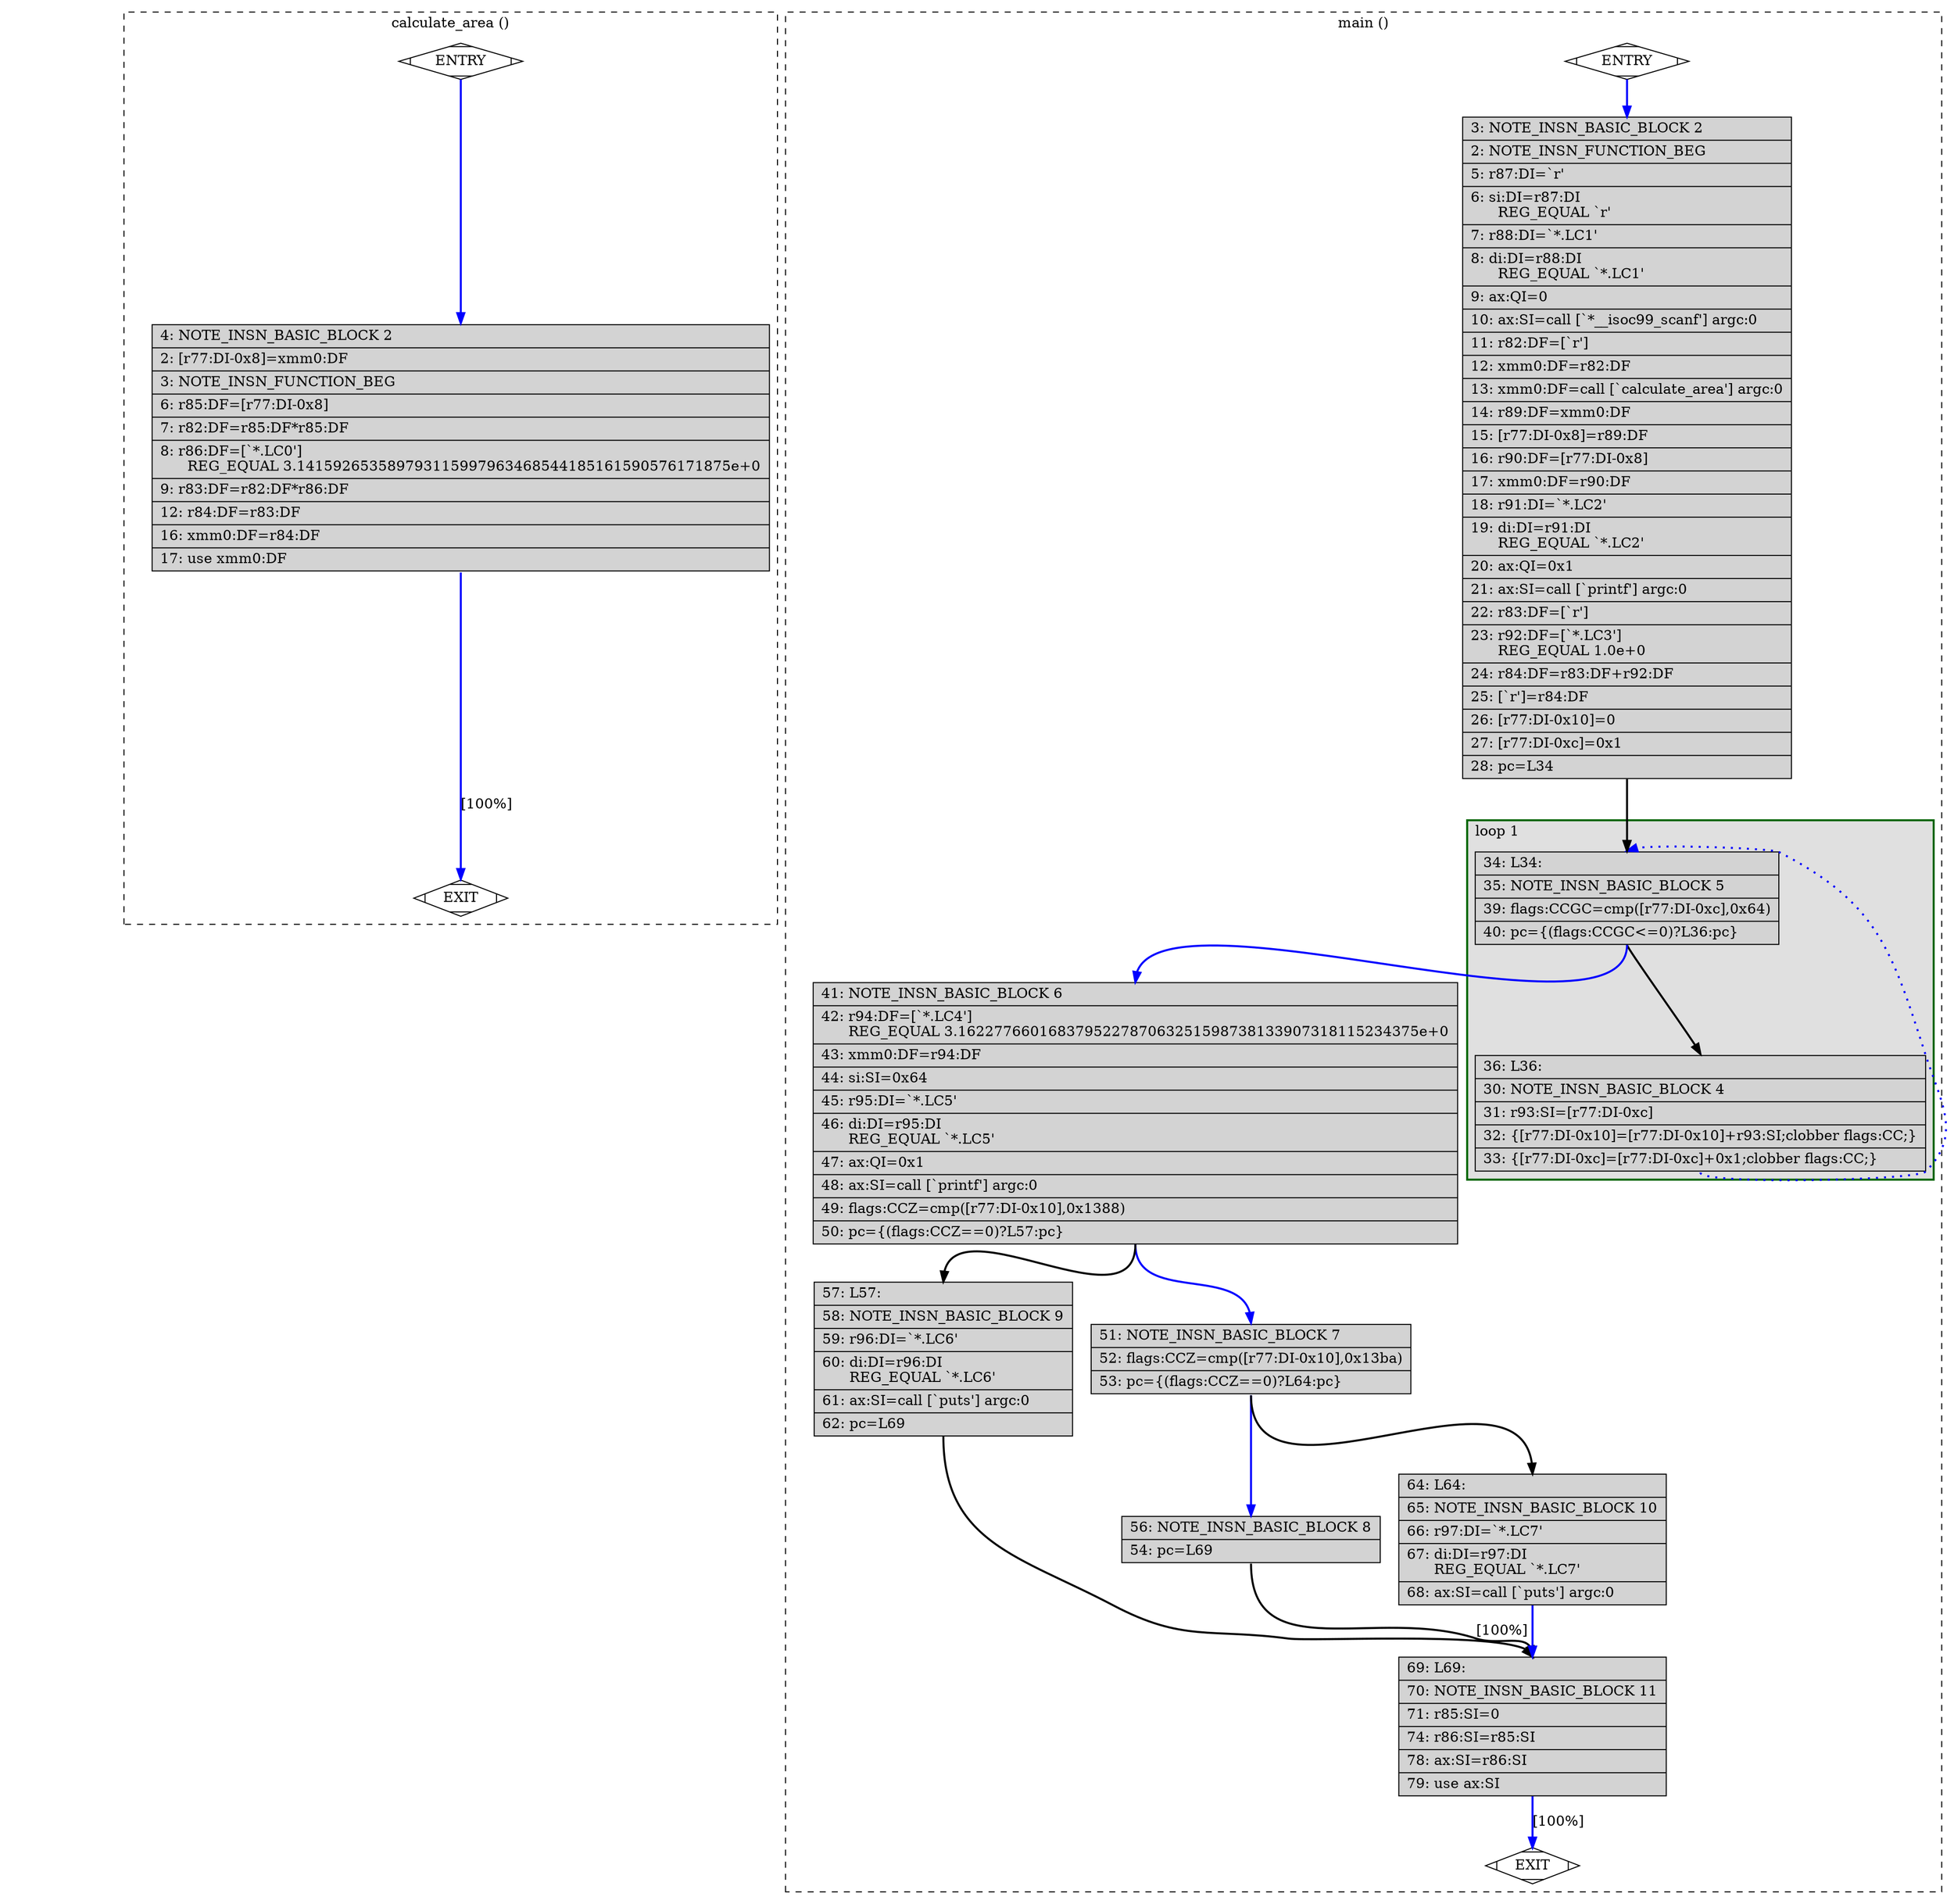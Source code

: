 digraph "a-test.c.245r.expand" {
overlap=false;
subgraph "cluster_calculate_area" {
	style="dashed";
	color="black";
	label="calculate_area ()";
	fn_0_basic_block_0 [shape=Mdiamond,style=filled,fillcolor=white,label="ENTRY"];

	fn_0_basic_block_1 [shape=Mdiamond,style=filled,fillcolor=white,label="EXIT"];

	fn_0_basic_block_2 [shape=record,style=filled,fillcolor=lightgrey,label="{\ \ \ \ 4:\ NOTE_INSN_BASIC_BLOCK\ 2\l\
|\ \ \ \ 2:\ [r77:DI-0x8]=xmm0:DF\l\
|\ \ \ \ 3:\ NOTE_INSN_FUNCTION_BEG\l\
|\ \ \ \ 6:\ r85:DF=[r77:DI-0x8]\l\
|\ \ \ \ 7:\ r82:DF=r85:DF*r85:DF\l\
|\ \ \ \ 8:\ r86:DF=[`*.LC0']\l\
\ \ \ \ \ \ REG_EQUAL\ 3.141592653589793115997963468544185161590576171875e+0\l\
|\ \ \ \ 9:\ r83:DF=r82:DF*r86:DF\l\
|\ \ \ 12:\ r84:DF=r83:DF\l\
|\ \ \ 16:\ xmm0:DF=r84:DF\l\
|\ \ \ 17:\ use\ xmm0:DF\l\
}"];

	fn_0_basic_block_0:s -> fn_0_basic_block_2:n [style="solid,bold",color=blue,weight=100,constraint=true];
	fn_0_basic_block_2:s -> fn_0_basic_block_1:n [style="solid,bold",color=blue,weight=100,constraint=true,label="[100%]"];
	fn_0_basic_block_0:s -> fn_0_basic_block_1:n [style="invis",constraint=true];
}
subgraph "cluster_main" {
	style="dashed";
	color="black";
	label="main ()";
	subgraph cluster_1_1 {
	style="filled";
	color="darkgreen";
	fillcolor="grey88";
	label="loop 1";
	labeljust=l;
	penwidth=2;
	fn_1_basic_block_5 [shape=record,style=filled,fillcolor=lightgrey,label="{\ \ \ 34:\ L34:\l\
|\ \ \ 35:\ NOTE_INSN_BASIC_BLOCK\ 5\l\
|\ \ \ 39:\ flags:CCGC=cmp([r77:DI-0xc],0x64)\l\
|\ \ \ 40:\ pc=\{(flags:CCGC\<=0)?L36:pc\}\l\
}"];

	fn_1_basic_block_4 [shape=record,style=filled,fillcolor=lightgrey,label="{\ \ \ 36:\ L36:\l\
|\ \ \ 30:\ NOTE_INSN_BASIC_BLOCK\ 4\l\
|\ \ \ 31:\ r93:SI=[r77:DI-0xc]\l\
|\ \ \ 32:\ \{[r77:DI-0x10]=[r77:DI-0x10]+r93:SI;clobber\ flags:CC;\}\l\
|\ \ \ 33:\ \{[r77:DI-0xc]=[r77:DI-0xc]+0x1;clobber\ flags:CC;\}\l\
}"];

	}
	fn_1_basic_block_0 [shape=Mdiamond,style=filled,fillcolor=white,label="ENTRY"];

	fn_1_basic_block_1 [shape=Mdiamond,style=filled,fillcolor=white,label="EXIT"];

	fn_1_basic_block_2 [shape=record,style=filled,fillcolor=lightgrey,label="{\ \ \ \ 3:\ NOTE_INSN_BASIC_BLOCK\ 2\l\
|\ \ \ \ 2:\ NOTE_INSN_FUNCTION_BEG\l\
|\ \ \ \ 5:\ r87:DI=`r'\l\
|\ \ \ \ 6:\ si:DI=r87:DI\l\
\ \ \ \ \ \ REG_EQUAL\ `r'\l\
|\ \ \ \ 7:\ r88:DI=`*.LC1'\l\
|\ \ \ \ 8:\ di:DI=r88:DI\l\
\ \ \ \ \ \ REG_EQUAL\ `*.LC1'\l\
|\ \ \ \ 9:\ ax:QI=0\l\
|\ \ \ 10:\ ax:SI=call\ [`*__isoc99_scanf']\ argc:0\l\
|\ \ \ 11:\ r82:DF=[`r']\l\
|\ \ \ 12:\ xmm0:DF=r82:DF\l\
|\ \ \ 13:\ xmm0:DF=call\ [`calculate_area']\ argc:0\l\
|\ \ \ 14:\ r89:DF=xmm0:DF\l\
|\ \ \ 15:\ [r77:DI-0x8]=r89:DF\l\
|\ \ \ 16:\ r90:DF=[r77:DI-0x8]\l\
|\ \ \ 17:\ xmm0:DF=r90:DF\l\
|\ \ \ 18:\ r91:DI=`*.LC2'\l\
|\ \ \ 19:\ di:DI=r91:DI\l\
\ \ \ \ \ \ REG_EQUAL\ `*.LC2'\l\
|\ \ \ 20:\ ax:QI=0x1\l\
|\ \ \ 21:\ ax:SI=call\ [`printf']\ argc:0\l\
|\ \ \ 22:\ r83:DF=[`r']\l\
|\ \ \ 23:\ r92:DF=[`*.LC3']\l\
\ \ \ \ \ \ REG_EQUAL\ 1.0e+0\l\
|\ \ \ 24:\ r84:DF=r83:DF+r92:DF\l\
|\ \ \ 25:\ [`r']=r84:DF\l\
|\ \ \ 26:\ [r77:DI-0x10]=0\l\
|\ \ \ 27:\ [r77:DI-0xc]=0x1\l\
|\ \ \ 28:\ pc=L34\l\
}"];

	fn_1_basic_block_6 [shape=record,style=filled,fillcolor=lightgrey,label="{\ \ \ 41:\ NOTE_INSN_BASIC_BLOCK\ 6\l\
|\ \ \ 42:\ r94:DF=[`*.LC4']\l\
\ \ \ \ \ \ REG_EQUAL\ 3.162277660168379522787063251598738133907318115234375e+0\l\
|\ \ \ 43:\ xmm0:DF=r94:DF\l\
|\ \ \ 44:\ si:SI=0x64\l\
|\ \ \ 45:\ r95:DI=`*.LC5'\l\
|\ \ \ 46:\ di:DI=r95:DI\l\
\ \ \ \ \ \ REG_EQUAL\ `*.LC5'\l\
|\ \ \ 47:\ ax:QI=0x1\l\
|\ \ \ 48:\ ax:SI=call\ [`printf']\ argc:0\l\
|\ \ \ 49:\ flags:CCZ=cmp([r77:DI-0x10],0x1388)\l\
|\ \ \ 50:\ pc=\{(flags:CCZ==0)?L57:pc\}\l\
}"];

	fn_1_basic_block_7 [shape=record,style=filled,fillcolor=lightgrey,label="{\ \ \ 51:\ NOTE_INSN_BASIC_BLOCK\ 7\l\
|\ \ \ 52:\ flags:CCZ=cmp([r77:DI-0x10],0x13ba)\l\
|\ \ \ 53:\ pc=\{(flags:CCZ==0)?L64:pc\}\l\
}"];

	fn_1_basic_block_8 [shape=record,style=filled,fillcolor=lightgrey,label="{\ \ \ 56:\ NOTE_INSN_BASIC_BLOCK\ 8\l\
|\ \ \ 54:\ pc=L69\l\
}"];

	fn_1_basic_block_9 [shape=record,style=filled,fillcolor=lightgrey,label="{\ \ \ 57:\ L57:\l\
|\ \ \ 58:\ NOTE_INSN_BASIC_BLOCK\ 9\l\
|\ \ \ 59:\ r96:DI=`*.LC6'\l\
|\ \ \ 60:\ di:DI=r96:DI\l\
\ \ \ \ \ \ REG_EQUAL\ `*.LC6'\l\
|\ \ \ 61:\ ax:SI=call\ [`puts']\ argc:0\l\
|\ \ \ 62:\ pc=L69\l\
}"];

	fn_1_basic_block_10 [shape=record,style=filled,fillcolor=lightgrey,label="{\ \ \ 64:\ L64:\l\
|\ \ \ 65:\ NOTE_INSN_BASIC_BLOCK\ 10\l\
|\ \ \ 66:\ r97:DI=`*.LC7'\l\
|\ \ \ 67:\ di:DI=r97:DI\l\
\ \ \ \ \ \ REG_EQUAL\ `*.LC7'\l\
|\ \ \ 68:\ ax:SI=call\ [`puts']\ argc:0\l\
}"];

	fn_1_basic_block_11 [shape=record,style=filled,fillcolor=lightgrey,label="{\ \ \ 69:\ L69:\l\
|\ \ \ 70:\ NOTE_INSN_BASIC_BLOCK\ 11\l\
|\ \ \ 71:\ r85:SI=0\l\
|\ \ \ 74:\ r86:SI=r85:SI\l\
|\ \ \ 78:\ ax:SI=r86:SI\l\
|\ \ \ 79:\ use\ ax:SI\l\
}"];

	fn_1_basic_block_0:s -> fn_1_basic_block_2:n [style="solid,bold",color=blue,weight=100,constraint=true];
	fn_1_basic_block_2:s -> fn_1_basic_block_5:n [style="solid,bold",color=black,weight=10,constraint=true];
	fn_1_basic_block_4:s -> fn_1_basic_block_5:n [style="dotted,bold",color=blue,weight=10,constraint=false];
	fn_1_basic_block_5:s -> fn_1_basic_block_4:n [style="solid,bold",color=black,weight=10,constraint=true];
	fn_1_basic_block_5:s -> fn_1_basic_block_6:n [style="solid,bold",color=blue,weight=100,constraint=true];
	fn_1_basic_block_6:s -> fn_1_basic_block_7:n [style="solid,bold",color=blue,weight=100,constraint=true];
	fn_1_basic_block_6:s -> fn_1_basic_block_9:n [style="solid,bold",color=black,weight=10,constraint=true];
	fn_1_basic_block_7:s -> fn_1_basic_block_8:n [style="solid,bold",color=blue,weight=100,constraint=true];
	fn_1_basic_block_7:s -> fn_1_basic_block_10:n [style="solid,bold",color=black,weight=10,constraint=true];
	fn_1_basic_block_8:s -> fn_1_basic_block_11:n [style="solid,bold",color=black,weight=10,constraint=true,label="[100%]"];
	fn_1_basic_block_9:s -> fn_1_basic_block_11:n [style="solid,bold",color=black,weight=10,constraint=true];
	fn_1_basic_block_10:s -> fn_1_basic_block_11:n [style="solid,bold",color=blue,weight=100,constraint=true];
	fn_1_basic_block_11:s -> fn_1_basic_block_1:n [style="solid,bold",color=blue,weight=100,constraint=true,label="[100%]"];
	fn_1_basic_block_0:s -> fn_1_basic_block_1:n [style="invis",constraint=true];
}
}
